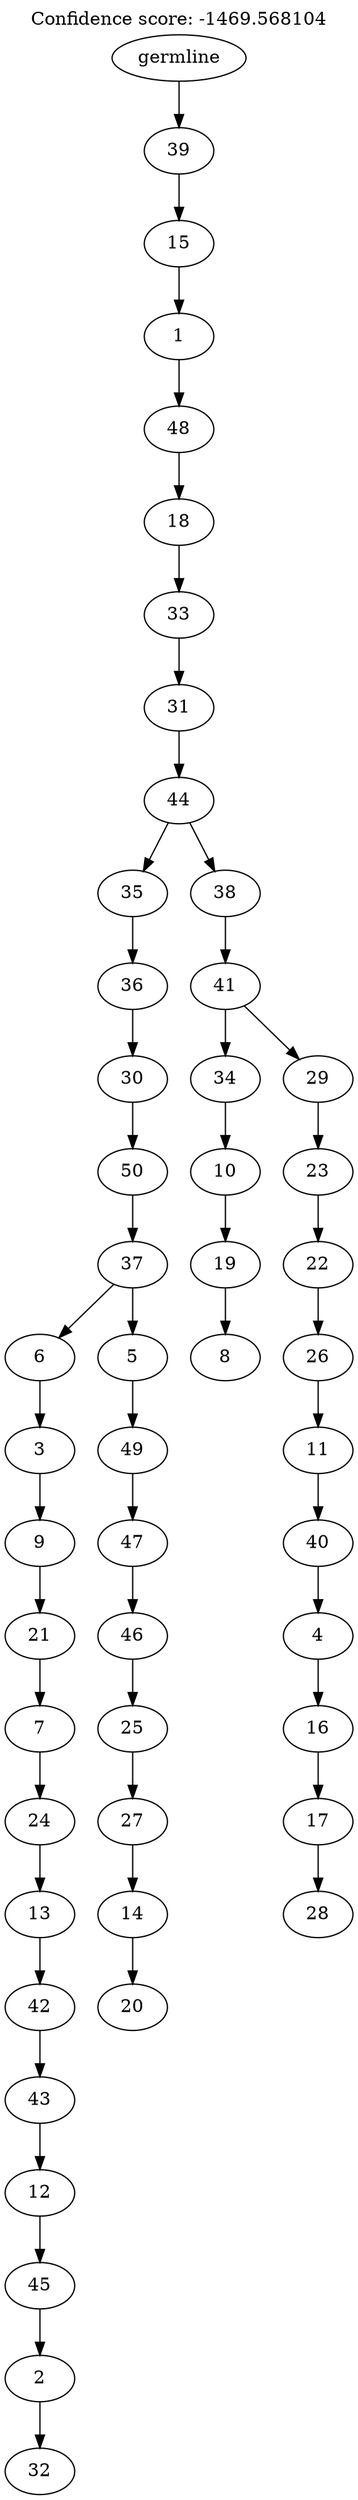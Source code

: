 digraph g {
	"49" -> "50";
	"50" [label="32"];
	"48" -> "49";
	"49" [label="2"];
	"47" -> "48";
	"48" [label="45"];
	"46" -> "47";
	"47" [label="12"];
	"45" -> "46";
	"46" [label="43"];
	"44" -> "45";
	"45" [label="42"];
	"43" -> "44";
	"44" [label="13"];
	"42" -> "43";
	"43" [label="24"];
	"41" -> "42";
	"42" [label="7"];
	"40" -> "41";
	"41" [label="21"];
	"39" -> "40";
	"40" [label="9"];
	"38" -> "39";
	"39" [label="3"];
	"36" -> "37";
	"37" [label="20"];
	"35" -> "36";
	"36" [label="14"];
	"34" -> "35";
	"35" [label="27"];
	"33" -> "34";
	"34" [label="25"];
	"32" -> "33";
	"33" [label="46"];
	"31" -> "32";
	"32" [label="47"];
	"30" -> "31";
	"31" [label="49"];
	"29" -> "30";
	"30" [label="5"];
	"29" -> "38";
	"38" [label="6"];
	"28" -> "29";
	"29" [label="37"];
	"27" -> "28";
	"28" [label="50"];
	"26" -> "27";
	"27" [label="30"];
	"25" -> "26";
	"26" [label="36"];
	"23" -> "24";
	"24" [label="8"];
	"22" -> "23";
	"23" [label="19"];
	"21" -> "22";
	"22" [label="10"];
	"19" -> "20";
	"20" [label="28"];
	"18" -> "19";
	"19" [label="17"];
	"17" -> "18";
	"18" [label="16"];
	"16" -> "17";
	"17" [label="4"];
	"15" -> "16";
	"16" [label="40"];
	"14" -> "15";
	"15" [label="11"];
	"13" -> "14";
	"14" [label="26"];
	"12" -> "13";
	"13" [label="22"];
	"11" -> "12";
	"12" [label="23"];
	"10" -> "11";
	"11" [label="29"];
	"10" -> "21";
	"21" [label="34"];
	"9" -> "10";
	"10" [label="41"];
	"8" -> "9";
	"9" [label="38"];
	"8" -> "25";
	"25" [label="35"];
	"7" -> "8";
	"8" [label="44"];
	"6" -> "7";
	"7" [label="31"];
	"5" -> "6";
	"6" [label="33"];
	"4" -> "5";
	"5" [label="18"];
	"3" -> "4";
	"4" [label="48"];
	"2" -> "3";
	"3" [label="1"];
	"1" -> "2";
	"2" [label="15"];
	"0" -> "1";
	"1" [label="39"];
	"0" [label="germline"];
	labelloc="t";
	label="Confidence score: -1469.568104";
}
